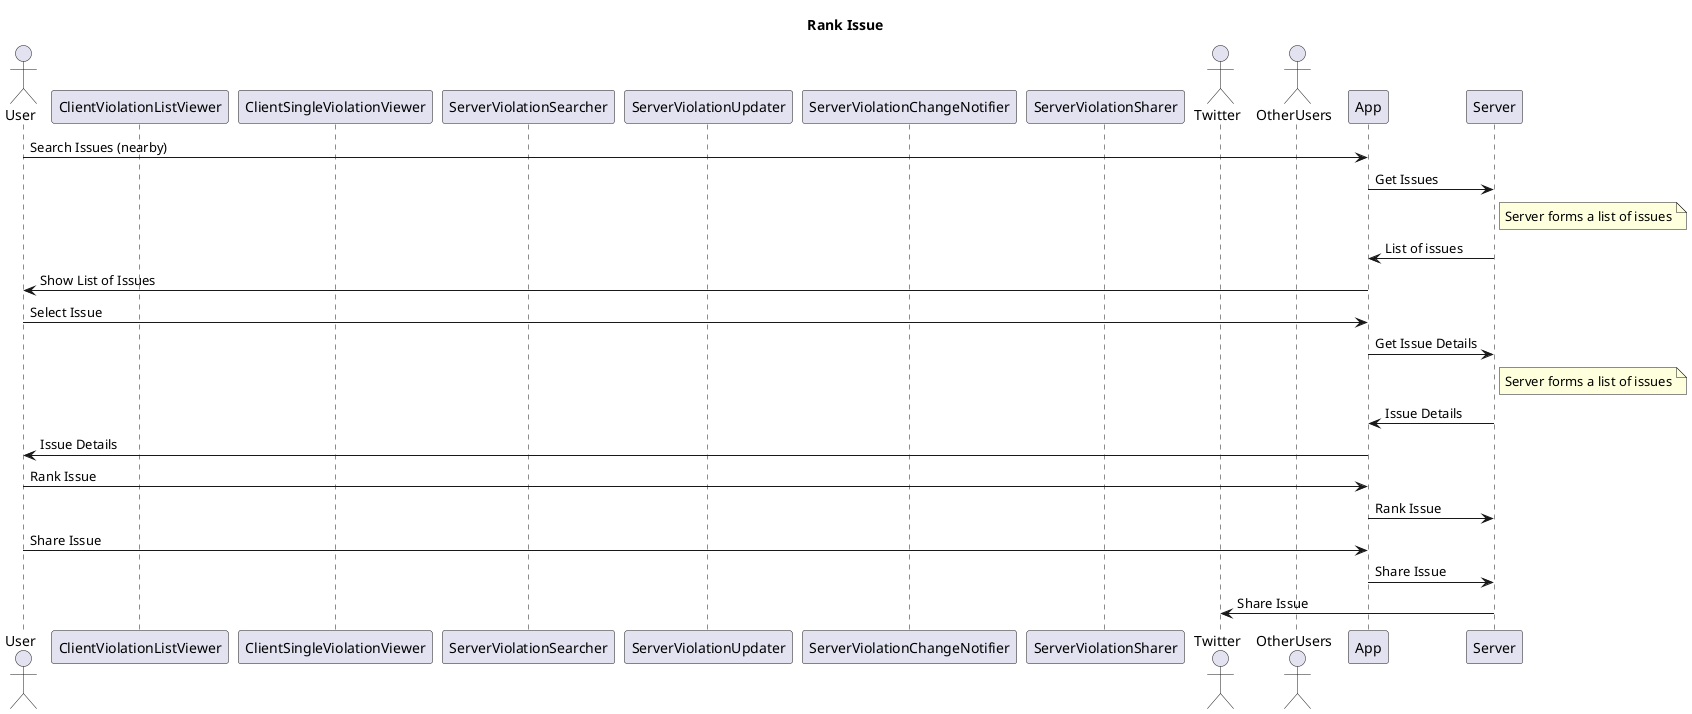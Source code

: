 @startuml

'TODO

title Rank Issue

actor User
participant ClientViolationListViewer
participant ClientSingleViolationViewer
participant ServerViolationSearcher
participant ServerViolationUpdater
participant ServerViolationChangeNotifier
participant ServerViolationSharer
actor Twitter
actor OtherUsers

User->App: Search Issues (nearby)
App->Server: Get Issues
note right of Server: Server forms a list of issues
Server->App: List of issues
App->User: Show List of Issues
User->App: Select Issue
App->Server: Get Issue Details
note right of Server: Server forms a list of issues
Server->App: Issue Details
App->User: Issue Details
User->App: Rank Issue
App->Server: Rank Issue
User->App: Share Issue
App->Server: Share Issue
Server->Twitter: Share Issue

@enduml

